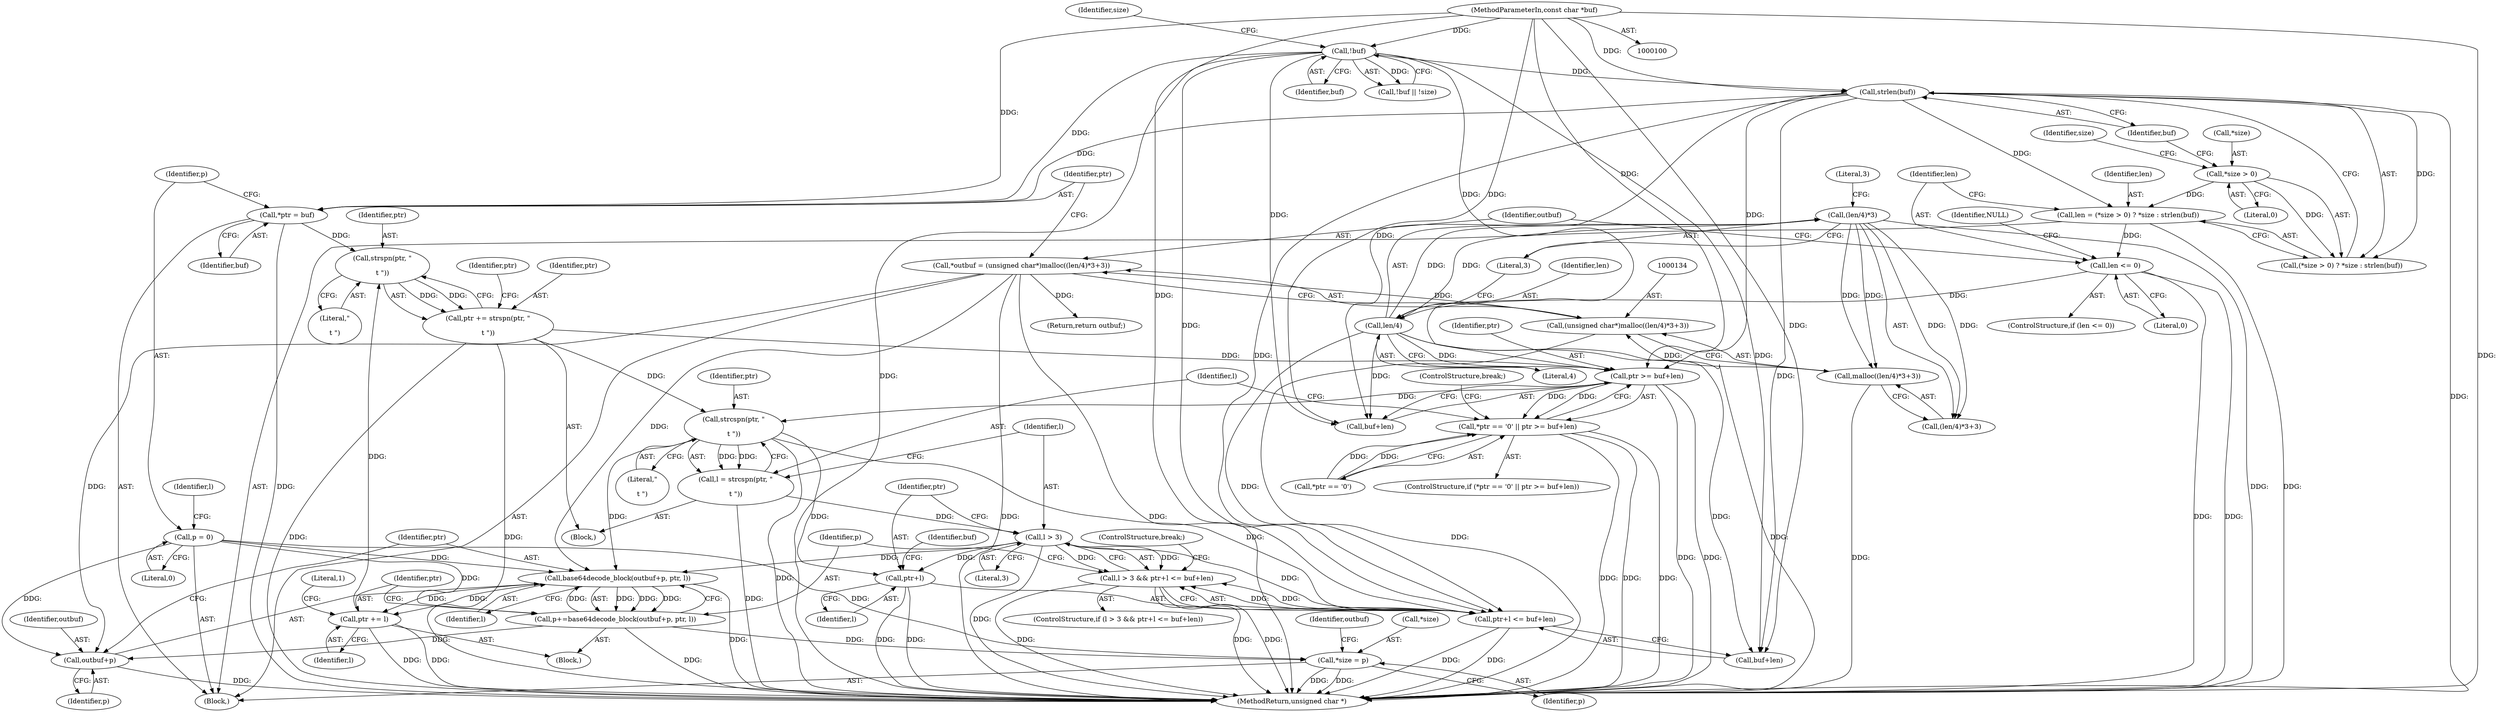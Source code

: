 digraph "1_libplist_3a55ddd3c4c11ce75a86afbefd085d8d397ff957@API" {
"1000159" [label="(Call,strspn(ptr, \"\r\n\t \"))"];
"1000144" [label="(Call,*ptr = buf)"];
"1000106" [label="(Call,!buf)"];
"1000101" [label="(MethodParameterIn,const char *buf)"];
"1000122" [label="(Call,strlen(buf))"];
"1000201" [label="(Call,ptr += l)"];
"1000195" [label="(Call,base64decode_block(outbuf+p, ptr, l))"];
"1000131" [label="(Call,*outbuf = (unsigned char*)malloc((len/4)*3+3))"];
"1000133" [label="(Call,(unsigned char*)malloc((len/4)*3+3))"];
"1000135" [label="(Call,malloc((len/4)*3+3))"];
"1000137" [label="(Call,(len/4)*3)"];
"1000138" [label="(Call,len/4)"];
"1000125" [label="(Call,len <= 0)"];
"1000113" [label="(Call,len = (*size > 0) ? *size : strlen(buf))"];
"1000116" [label="(Call,*size > 0)"];
"1000193" [label="(Call,p+=base64decode_block(outbuf+p, ptr, l))"];
"1000148" [label="(Call,p = 0)"];
"1000177" [label="(Call,strcspn(ptr, \"\r\n\t \"))"];
"1000168" [label="(Call,ptr >= buf+len)"];
"1000157" [label="(Call,ptr += strspn(ptr, \"\r\n\t \"))"];
"1000159" [label="(Call,strspn(ptr, \"\r\n\t \"))"];
"1000182" [label="(Call,l > 3)"];
"1000175" [label="(Call,l = strcspn(ptr, \"\r\n\t \"))"];
"1000163" [label="(Call,*ptr == '\0' || ptr >= buf+len)"];
"1000181" [label="(Call,l > 3 && ptr+l <= buf+len)"];
"1000185" [label="(Call,ptr+l <= buf+len)"];
"1000186" [label="(Call,ptr+l)"];
"1000196" [label="(Call,outbuf+p)"];
"1000213" [label="(Call,*size = p)"];
"1000135" [label="(Call,malloc((len/4)*3+3))"];
"1000219" [label="(MethodReturn,unsigned char *)"];
"1000150" [label="(Literal,0)"];
"1000116" [label="(Call,*size > 0)"];
"1000163" [label="(Call,*ptr == '\0' || ptr >= buf+len)"];
"1000156" [label="(Block,)"];
"1000161" [label="(Literal,\"\r\n\t \")"];
"1000213" [label="(Call,*size = p)"];
"1000176" [label="(Identifier,l)"];
"1000199" [label="(Identifier,ptr)"];
"1000179" [label="(Literal,\"\r\n\t \")"];
"1000107" [label="(Identifier,buf)"];
"1000192" [label="(Block,)"];
"1000125" [label="(Call,len <= 0)"];
"1000196" [label="(Call,outbuf+p)"];
"1000186" [label="(Call,ptr+l)"];
"1000183" [label="(Identifier,l)"];
"1000101" [label="(MethodParameterIn,const char *buf)"];
"1000123" [label="(Identifier,buf)"];
"1000185" [label="(Call,ptr+l <= buf+len)"];
"1000166" [label="(Identifier,ptr)"];
"1000142" [label="(Literal,3)"];
"1000127" [label="(Literal,0)"];
"1000132" [label="(Identifier,outbuf)"];
"1000177" [label="(Call,strcspn(ptr, \"\r\n\t \"))"];
"1000203" [label="(Identifier,l)"];
"1000148" [label="(Call,p = 0)"];
"1000170" [label="(Call,buf+len)"];
"1000140" [label="(Literal,4)"];
"1000131" [label="(Call,*outbuf = (unsigned char*)malloc((len/4)*3+3))"];
"1000174" [label="(ControlStructure,break;)"];
"1000149" [label="(Identifier,p)"];
"1000164" [label="(Call,*ptr == '\0')"];
"1000184" [label="(Literal,3)"];
"1000190" [label="(Identifier,buf)"];
"1000182" [label="(Call,l > 3)"];
"1000141" [label="(Literal,3)"];
"1000126" [label="(Identifier,len)"];
"1000139" [label="(Identifier,len)"];
"1000207" [label="(Literal,1)"];
"1000117" [label="(Call,*size)"];
"1000160" [label="(Identifier,ptr)"];
"1000217" [label="(Return,return outbuf;)"];
"1000119" [label="(Literal,0)"];
"1000157" [label="(Call,ptr += strspn(ptr, \"\r\n\t \"))"];
"1000138" [label="(Call,len/4)"];
"1000103" [label="(Block,)"];
"1000129" [label="(Identifier,NULL)"];
"1000158" [label="(Identifier,ptr)"];
"1000187" [label="(Identifier,ptr)"];
"1000115" [label="(Call,(*size > 0) ? *size : strlen(buf))"];
"1000201" [label="(Call,ptr += l)"];
"1000122" [label="(Call,strlen(buf))"];
"1000169" [label="(Identifier,ptr)"];
"1000189" [label="(Call,buf+len)"];
"1000109" [label="(Identifier,size)"];
"1000136" [label="(Call,(len/4)*3+3)"];
"1000168" [label="(Call,ptr >= buf+len)"];
"1000188" [label="(Identifier,l)"];
"1000200" [label="(Identifier,l)"];
"1000181" [label="(Call,l > 3 && ptr+l <= buf+len)"];
"1000159" [label="(Call,strspn(ptr, \"\r\n\t \"))"];
"1000206" [label="(ControlStructure,break;)"];
"1000121" [label="(Identifier,size)"];
"1000195" [label="(Call,base64decode_block(outbuf+p, ptr, l))"];
"1000153" [label="(Identifier,l)"];
"1000218" [label="(Identifier,outbuf)"];
"1000180" [label="(ControlStructure,if (l > 3 && ptr+l <= buf+len))"];
"1000144" [label="(Call,*ptr = buf)"];
"1000137" [label="(Call,(len/4)*3)"];
"1000124" [label="(ControlStructure,if (len <= 0))"];
"1000202" [label="(Identifier,ptr)"];
"1000198" [label="(Identifier,p)"];
"1000197" [label="(Identifier,outbuf)"];
"1000146" [label="(Identifier,buf)"];
"1000175" [label="(Call,l = strcspn(ptr, \"\r\n\t \"))"];
"1000162" [label="(ControlStructure,if (*ptr == '\0' || ptr >= buf+len))"];
"1000194" [label="(Identifier,p)"];
"1000214" [label="(Call,*size)"];
"1000216" [label="(Identifier,p)"];
"1000133" [label="(Call,(unsigned char*)malloc((len/4)*3+3))"];
"1000178" [label="(Identifier,ptr)"];
"1000113" [label="(Call,len = (*size > 0) ? *size : strlen(buf))"];
"1000114" [label="(Identifier,len)"];
"1000145" [label="(Identifier,ptr)"];
"1000105" [label="(Call,!buf || !size)"];
"1000193" [label="(Call,p+=base64decode_block(outbuf+p, ptr, l))"];
"1000106" [label="(Call,!buf)"];
"1000159" -> "1000157"  [label="AST: "];
"1000159" -> "1000161"  [label="CFG: "];
"1000160" -> "1000159"  [label="AST: "];
"1000161" -> "1000159"  [label="AST: "];
"1000157" -> "1000159"  [label="CFG: "];
"1000159" -> "1000157"  [label="DDG: "];
"1000159" -> "1000157"  [label="DDG: "];
"1000144" -> "1000159"  [label="DDG: "];
"1000201" -> "1000159"  [label="DDG: "];
"1000144" -> "1000103"  [label="AST: "];
"1000144" -> "1000146"  [label="CFG: "];
"1000145" -> "1000144"  [label="AST: "];
"1000146" -> "1000144"  [label="AST: "];
"1000149" -> "1000144"  [label="CFG: "];
"1000144" -> "1000219"  [label="DDG: "];
"1000106" -> "1000144"  [label="DDG: "];
"1000122" -> "1000144"  [label="DDG: "];
"1000101" -> "1000144"  [label="DDG: "];
"1000106" -> "1000105"  [label="AST: "];
"1000106" -> "1000107"  [label="CFG: "];
"1000107" -> "1000106"  [label="AST: "];
"1000109" -> "1000106"  [label="CFG: "];
"1000105" -> "1000106"  [label="CFG: "];
"1000106" -> "1000219"  [label="DDG: "];
"1000106" -> "1000105"  [label="DDG: "];
"1000101" -> "1000106"  [label="DDG: "];
"1000106" -> "1000122"  [label="DDG: "];
"1000106" -> "1000168"  [label="DDG: "];
"1000106" -> "1000170"  [label="DDG: "];
"1000106" -> "1000185"  [label="DDG: "];
"1000106" -> "1000189"  [label="DDG: "];
"1000101" -> "1000100"  [label="AST: "];
"1000101" -> "1000219"  [label="DDG: "];
"1000101" -> "1000122"  [label="DDG: "];
"1000101" -> "1000168"  [label="DDG: "];
"1000101" -> "1000170"  [label="DDG: "];
"1000101" -> "1000185"  [label="DDG: "];
"1000101" -> "1000189"  [label="DDG: "];
"1000122" -> "1000115"  [label="AST: "];
"1000122" -> "1000123"  [label="CFG: "];
"1000123" -> "1000122"  [label="AST: "];
"1000115" -> "1000122"  [label="CFG: "];
"1000122" -> "1000219"  [label="DDG: "];
"1000122" -> "1000113"  [label="DDG: "];
"1000122" -> "1000115"  [label="DDG: "];
"1000122" -> "1000168"  [label="DDG: "];
"1000122" -> "1000170"  [label="DDG: "];
"1000122" -> "1000185"  [label="DDG: "];
"1000122" -> "1000189"  [label="DDG: "];
"1000201" -> "1000192"  [label="AST: "];
"1000201" -> "1000203"  [label="CFG: "];
"1000202" -> "1000201"  [label="AST: "];
"1000203" -> "1000201"  [label="AST: "];
"1000207" -> "1000201"  [label="CFG: "];
"1000201" -> "1000219"  [label="DDG: "];
"1000201" -> "1000219"  [label="DDG: "];
"1000195" -> "1000201"  [label="DDG: "];
"1000195" -> "1000201"  [label="DDG: "];
"1000195" -> "1000193"  [label="AST: "];
"1000195" -> "1000200"  [label="CFG: "];
"1000196" -> "1000195"  [label="AST: "];
"1000199" -> "1000195"  [label="AST: "];
"1000200" -> "1000195"  [label="AST: "];
"1000193" -> "1000195"  [label="CFG: "];
"1000195" -> "1000219"  [label="DDG: "];
"1000195" -> "1000193"  [label="DDG: "];
"1000195" -> "1000193"  [label="DDG: "];
"1000195" -> "1000193"  [label="DDG: "];
"1000131" -> "1000195"  [label="DDG: "];
"1000193" -> "1000195"  [label="DDG: "];
"1000148" -> "1000195"  [label="DDG: "];
"1000177" -> "1000195"  [label="DDG: "];
"1000182" -> "1000195"  [label="DDG: "];
"1000131" -> "1000103"  [label="AST: "];
"1000131" -> "1000133"  [label="CFG: "];
"1000132" -> "1000131"  [label="AST: "];
"1000133" -> "1000131"  [label="AST: "];
"1000145" -> "1000131"  [label="CFG: "];
"1000131" -> "1000219"  [label="DDG: "];
"1000131" -> "1000219"  [label="DDG: "];
"1000133" -> "1000131"  [label="DDG: "];
"1000131" -> "1000196"  [label="DDG: "];
"1000131" -> "1000217"  [label="DDG: "];
"1000133" -> "1000135"  [label="CFG: "];
"1000134" -> "1000133"  [label="AST: "];
"1000135" -> "1000133"  [label="AST: "];
"1000133" -> "1000219"  [label="DDG: "];
"1000135" -> "1000133"  [label="DDG: "];
"1000135" -> "1000136"  [label="CFG: "];
"1000136" -> "1000135"  [label="AST: "];
"1000135" -> "1000219"  [label="DDG: "];
"1000137" -> "1000135"  [label="DDG: "];
"1000137" -> "1000135"  [label="DDG: "];
"1000137" -> "1000136"  [label="AST: "];
"1000137" -> "1000141"  [label="CFG: "];
"1000138" -> "1000137"  [label="AST: "];
"1000141" -> "1000137"  [label="AST: "];
"1000142" -> "1000137"  [label="CFG: "];
"1000137" -> "1000219"  [label="DDG: "];
"1000137" -> "1000136"  [label="DDG: "];
"1000137" -> "1000136"  [label="DDG: "];
"1000138" -> "1000137"  [label="DDG: "];
"1000138" -> "1000137"  [label="DDG: "];
"1000138" -> "1000140"  [label="CFG: "];
"1000139" -> "1000138"  [label="AST: "];
"1000140" -> "1000138"  [label="AST: "];
"1000141" -> "1000138"  [label="CFG: "];
"1000138" -> "1000219"  [label="DDG: "];
"1000125" -> "1000138"  [label="DDG: "];
"1000138" -> "1000168"  [label="DDG: "];
"1000138" -> "1000170"  [label="DDG: "];
"1000138" -> "1000185"  [label="DDG: "];
"1000138" -> "1000189"  [label="DDG: "];
"1000125" -> "1000124"  [label="AST: "];
"1000125" -> "1000127"  [label="CFG: "];
"1000126" -> "1000125"  [label="AST: "];
"1000127" -> "1000125"  [label="AST: "];
"1000129" -> "1000125"  [label="CFG: "];
"1000132" -> "1000125"  [label="CFG: "];
"1000125" -> "1000219"  [label="DDG: "];
"1000125" -> "1000219"  [label="DDG: "];
"1000113" -> "1000125"  [label="DDG: "];
"1000113" -> "1000103"  [label="AST: "];
"1000113" -> "1000115"  [label="CFG: "];
"1000114" -> "1000113"  [label="AST: "];
"1000115" -> "1000113"  [label="AST: "];
"1000126" -> "1000113"  [label="CFG: "];
"1000113" -> "1000219"  [label="DDG: "];
"1000116" -> "1000113"  [label="DDG: "];
"1000116" -> "1000115"  [label="AST: "];
"1000116" -> "1000119"  [label="CFG: "];
"1000117" -> "1000116"  [label="AST: "];
"1000119" -> "1000116"  [label="AST: "];
"1000121" -> "1000116"  [label="CFG: "];
"1000123" -> "1000116"  [label="CFG: "];
"1000116" -> "1000115"  [label="DDG: "];
"1000193" -> "1000192"  [label="AST: "];
"1000194" -> "1000193"  [label="AST: "];
"1000202" -> "1000193"  [label="CFG: "];
"1000193" -> "1000219"  [label="DDG: "];
"1000148" -> "1000193"  [label="DDG: "];
"1000193" -> "1000196"  [label="DDG: "];
"1000193" -> "1000213"  [label="DDG: "];
"1000148" -> "1000103"  [label="AST: "];
"1000148" -> "1000150"  [label="CFG: "];
"1000149" -> "1000148"  [label="AST: "];
"1000150" -> "1000148"  [label="AST: "];
"1000153" -> "1000148"  [label="CFG: "];
"1000148" -> "1000196"  [label="DDG: "];
"1000148" -> "1000213"  [label="DDG: "];
"1000177" -> "1000175"  [label="AST: "];
"1000177" -> "1000179"  [label="CFG: "];
"1000178" -> "1000177"  [label="AST: "];
"1000179" -> "1000177"  [label="AST: "];
"1000175" -> "1000177"  [label="CFG: "];
"1000177" -> "1000219"  [label="DDG: "];
"1000177" -> "1000175"  [label="DDG: "];
"1000177" -> "1000175"  [label="DDG: "];
"1000168" -> "1000177"  [label="DDG: "];
"1000157" -> "1000177"  [label="DDG: "];
"1000177" -> "1000185"  [label="DDG: "];
"1000177" -> "1000186"  [label="DDG: "];
"1000168" -> "1000163"  [label="AST: "];
"1000168" -> "1000170"  [label="CFG: "];
"1000169" -> "1000168"  [label="AST: "];
"1000170" -> "1000168"  [label="AST: "];
"1000163" -> "1000168"  [label="CFG: "];
"1000168" -> "1000219"  [label="DDG: "];
"1000168" -> "1000219"  [label="DDG: "];
"1000168" -> "1000163"  [label="DDG: "];
"1000168" -> "1000163"  [label="DDG: "];
"1000157" -> "1000168"  [label="DDG: "];
"1000157" -> "1000156"  [label="AST: "];
"1000158" -> "1000157"  [label="AST: "];
"1000166" -> "1000157"  [label="CFG: "];
"1000157" -> "1000219"  [label="DDG: "];
"1000157" -> "1000219"  [label="DDG: "];
"1000182" -> "1000181"  [label="AST: "];
"1000182" -> "1000184"  [label="CFG: "];
"1000183" -> "1000182"  [label="AST: "];
"1000184" -> "1000182"  [label="AST: "];
"1000187" -> "1000182"  [label="CFG: "];
"1000181" -> "1000182"  [label="CFG: "];
"1000182" -> "1000219"  [label="DDG: "];
"1000182" -> "1000181"  [label="DDG: "];
"1000182" -> "1000181"  [label="DDG: "];
"1000175" -> "1000182"  [label="DDG: "];
"1000182" -> "1000185"  [label="DDG: "];
"1000182" -> "1000186"  [label="DDG: "];
"1000175" -> "1000156"  [label="AST: "];
"1000176" -> "1000175"  [label="AST: "];
"1000183" -> "1000175"  [label="CFG: "];
"1000175" -> "1000219"  [label="DDG: "];
"1000163" -> "1000162"  [label="AST: "];
"1000163" -> "1000164"  [label="CFG: "];
"1000164" -> "1000163"  [label="AST: "];
"1000174" -> "1000163"  [label="CFG: "];
"1000176" -> "1000163"  [label="CFG: "];
"1000163" -> "1000219"  [label="DDG: "];
"1000163" -> "1000219"  [label="DDG: "];
"1000163" -> "1000219"  [label="DDG: "];
"1000164" -> "1000163"  [label="DDG: "];
"1000164" -> "1000163"  [label="DDG: "];
"1000181" -> "1000180"  [label="AST: "];
"1000181" -> "1000185"  [label="CFG: "];
"1000185" -> "1000181"  [label="AST: "];
"1000194" -> "1000181"  [label="CFG: "];
"1000206" -> "1000181"  [label="CFG: "];
"1000181" -> "1000219"  [label="DDG: "];
"1000181" -> "1000219"  [label="DDG: "];
"1000181" -> "1000219"  [label="DDG: "];
"1000185" -> "1000181"  [label="DDG: "];
"1000185" -> "1000181"  [label="DDG: "];
"1000185" -> "1000189"  [label="CFG: "];
"1000186" -> "1000185"  [label="AST: "];
"1000189" -> "1000185"  [label="AST: "];
"1000185" -> "1000219"  [label="DDG: "];
"1000185" -> "1000219"  [label="DDG: "];
"1000186" -> "1000188"  [label="CFG: "];
"1000187" -> "1000186"  [label="AST: "];
"1000188" -> "1000186"  [label="AST: "];
"1000190" -> "1000186"  [label="CFG: "];
"1000186" -> "1000219"  [label="DDG: "];
"1000186" -> "1000219"  [label="DDG: "];
"1000196" -> "1000198"  [label="CFG: "];
"1000197" -> "1000196"  [label="AST: "];
"1000198" -> "1000196"  [label="AST: "];
"1000199" -> "1000196"  [label="CFG: "];
"1000196" -> "1000219"  [label="DDG: "];
"1000213" -> "1000103"  [label="AST: "];
"1000213" -> "1000216"  [label="CFG: "];
"1000214" -> "1000213"  [label="AST: "];
"1000216" -> "1000213"  [label="AST: "];
"1000218" -> "1000213"  [label="CFG: "];
"1000213" -> "1000219"  [label="DDG: "];
"1000213" -> "1000219"  [label="DDG: "];
}
